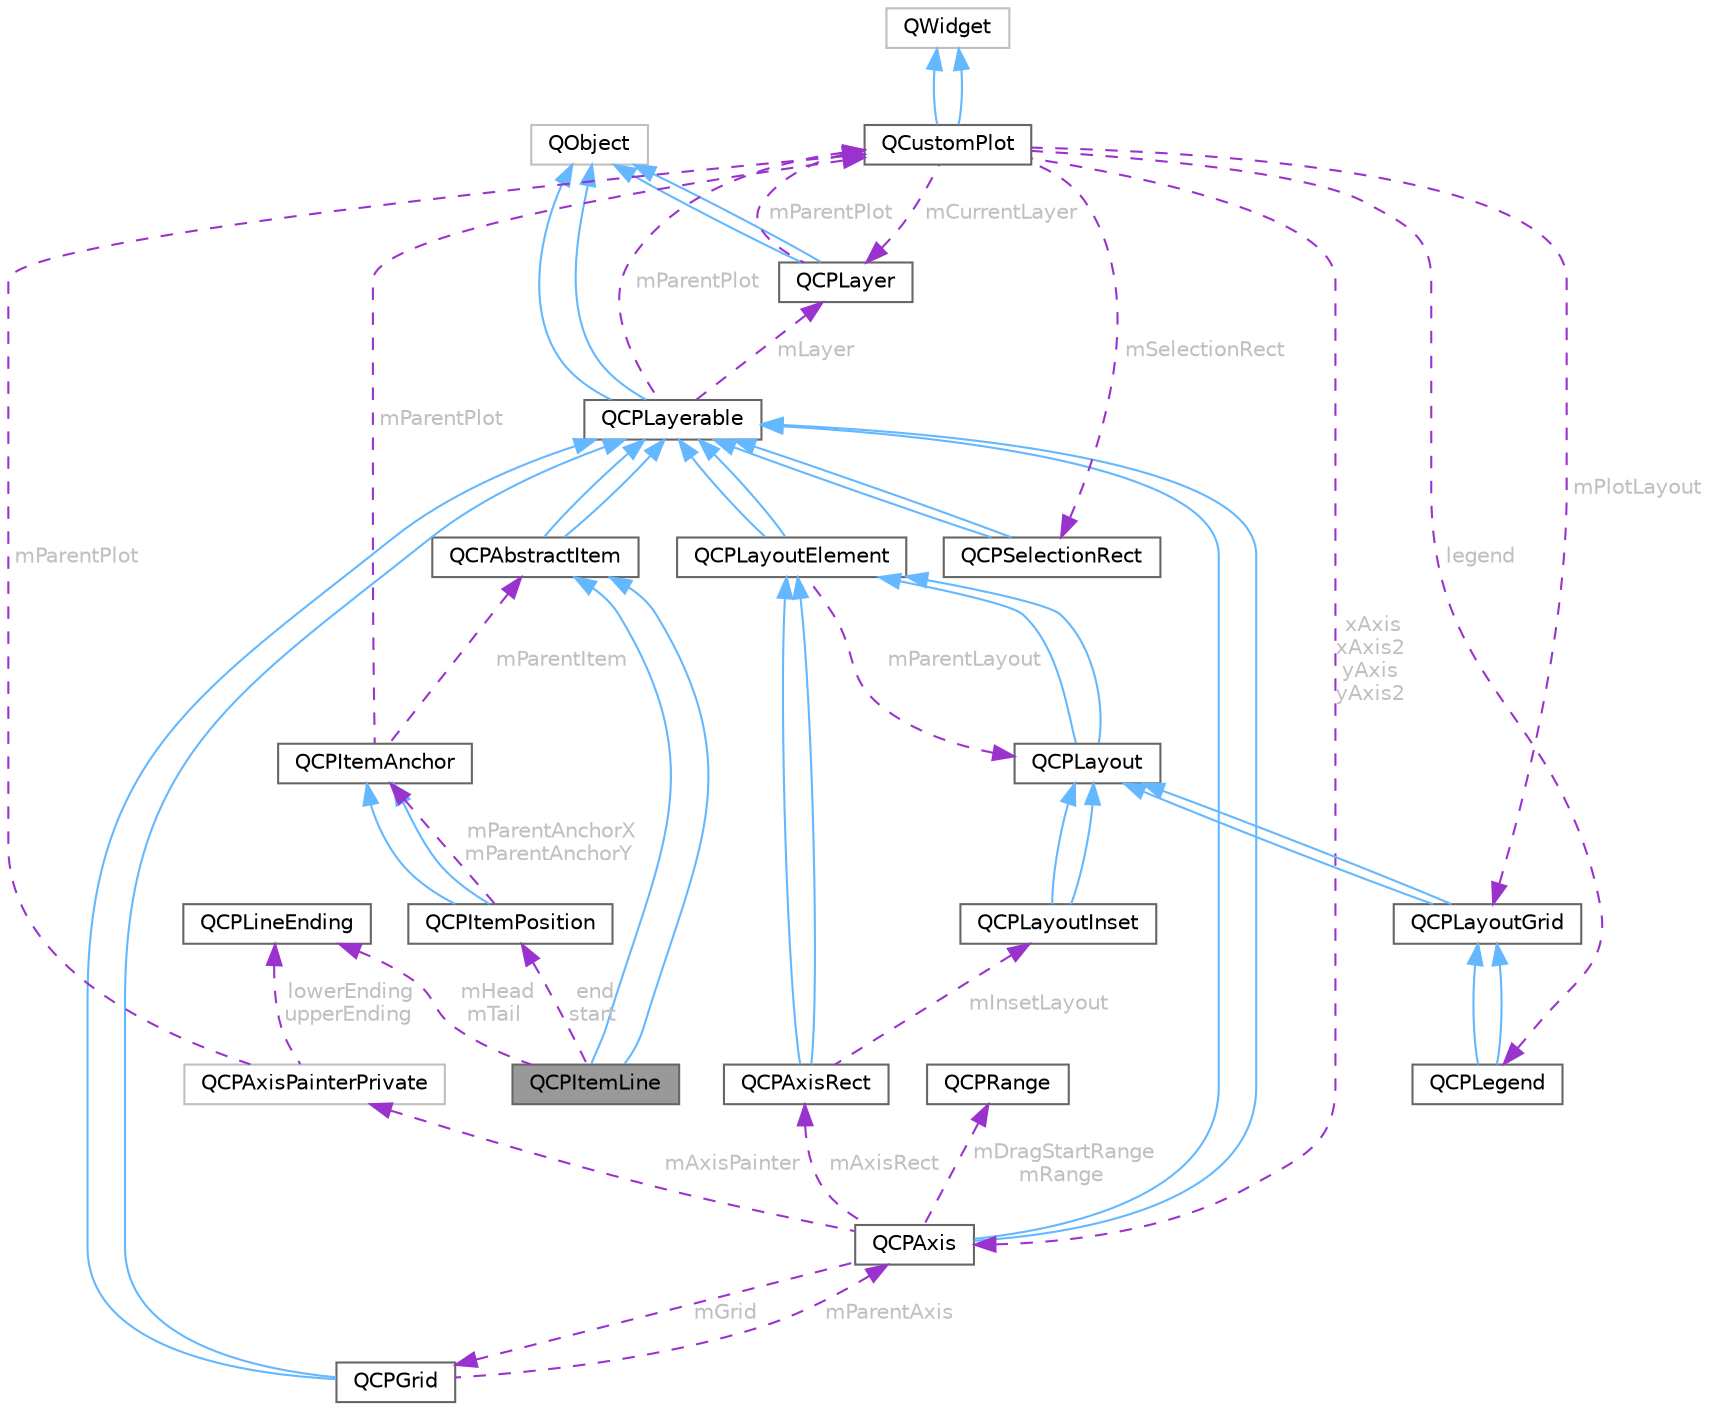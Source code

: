 digraph "QCPItemLine"
{
 // LATEX_PDF_SIZE
  bgcolor="transparent";
  edge [fontname=Helvetica,fontsize=10,labelfontname=Helvetica,labelfontsize=10];
  node [fontname=Helvetica,fontsize=10,shape=box,height=0.2,width=0.4];
  Node1 [id="Node000001",label="QCPItemLine",height=0.2,width=0.4,color="gray40", fillcolor="grey60", style="filled", fontcolor="black",tooltip="A line from one point to another."];
  Node2 -> Node1 [id="edge1_Node000001_Node000002",dir="back",color="steelblue1",style="solid",tooltip=" "];
  Node2 [id="Node000002",label="QCPAbstractItem",height=0.2,width=0.4,color="gray40", fillcolor="white", style="filled",URL="$class_q_c_p_abstract_item.html",tooltip="The abstract base class for all items in a plot."];
  Node3 -> Node2 [id="edge2_Node000002_Node000003",dir="back",color="steelblue1",style="solid",tooltip=" "];
  Node3 [id="Node000003",label="QCPLayerable",height=0.2,width=0.4,color="gray40", fillcolor="white", style="filled",URL="$class_q_c_p_layerable.html",tooltip="Base class for all drawable objects."];
  Node4 -> Node3 [id="edge3_Node000003_Node000004",dir="back",color="steelblue1",style="solid",tooltip=" "];
  Node4 [id="Node000004",label="QObject",height=0.2,width=0.4,color="grey75", fillcolor="white", style="filled",tooltip=" "];
  Node4 -> Node3 [id="edge4_Node000003_Node000004",dir="back",color="steelblue1",style="solid",tooltip=" "];
  Node5 -> Node3 [id="edge5_Node000003_Node000005",dir="back",color="darkorchid3",style="dashed",tooltip=" ",label=" mParentPlot",fontcolor="grey" ];
  Node5 [id="Node000005",label="QCustomPlot",height=0.2,width=0.4,color="gray40", fillcolor="white", style="filled",URL="$class_q_custom_plot.html",tooltip="The central class of the library. This is the QWidget which displays the plot and interacts with the ..."];
  Node6 -> Node5 [id="edge6_Node000005_Node000006",dir="back",color="steelblue1",style="solid",tooltip=" "];
  Node6 [id="Node000006",label="QWidget",height=0.2,width=0.4,color="grey75", fillcolor="white", style="filled",tooltip=" "];
  Node6 -> Node5 [id="edge7_Node000005_Node000006",dir="back",color="steelblue1",style="solid",tooltip=" "];
  Node7 -> Node5 [id="edge8_Node000005_Node000007",dir="back",color="darkorchid3",style="dashed",tooltip=" ",label=" xAxis\nxAxis2\nyAxis\nyAxis2",fontcolor="grey" ];
  Node7 [id="Node000007",label="QCPAxis",height=0.2,width=0.4,color="gray40", fillcolor="white", style="filled",URL="$class_q_c_p_axis.html",tooltip="Manages a single axis inside a QCustomPlot."];
  Node3 -> Node7 [id="edge9_Node000007_Node000003",dir="back",color="steelblue1",style="solid",tooltip=" "];
  Node3 -> Node7 [id="edge10_Node000007_Node000003",dir="back",color="steelblue1",style="solid",tooltip=" "];
  Node8 -> Node7 [id="edge11_Node000007_Node000008",dir="back",color="darkorchid3",style="dashed",tooltip=" ",label=" mAxisRect",fontcolor="grey" ];
  Node8 [id="Node000008",label="QCPAxisRect",height=0.2,width=0.4,color="gray40", fillcolor="white", style="filled",URL="$class_q_c_p_axis_rect.html",tooltip="Holds multiple axes and arranges them in a rectangular shape."];
  Node9 -> Node8 [id="edge12_Node000008_Node000009",dir="back",color="steelblue1",style="solid",tooltip=" "];
  Node9 [id="Node000009",label="QCPLayoutElement",height=0.2,width=0.4,color="gray40", fillcolor="white", style="filled",URL="$class_q_c_p_layout_element.html",tooltip="The abstract base class for all objects that form the layout system."];
  Node3 -> Node9 [id="edge13_Node000009_Node000003",dir="back",color="steelblue1",style="solid",tooltip=" "];
  Node3 -> Node9 [id="edge14_Node000009_Node000003",dir="back",color="steelblue1",style="solid",tooltip=" "];
  Node10 -> Node9 [id="edge15_Node000009_Node000010",dir="back",color="darkorchid3",style="dashed",tooltip=" ",label=" mParentLayout",fontcolor="grey" ];
  Node10 [id="Node000010",label="QCPLayout",height=0.2,width=0.4,color="gray40", fillcolor="white", style="filled",URL="$class_q_c_p_layout.html",tooltip="The abstract base class for layouts."];
  Node9 -> Node10 [id="edge16_Node000010_Node000009",dir="back",color="steelblue1",style="solid",tooltip=" "];
  Node9 -> Node10 [id="edge17_Node000010_Node000009",dir="back",color="steelblue1",style="solid",tooltip=" "];
  Node9 -> Node8 [id="edge18_Node000008_Node000009",dir="back",color="steelblue1",style="solid",tooltip=" "];
  Node11 -> Node8 [id="edge19_Node000008_Node000011",dir="back",color="darkorchid3",style="dashed",tooltip=" ",label=" mInsetLayout",fontcolor="grey" ];
  Node11 [id="Node000011",label="QCPLayoutInset",height=0.2,width=0.4,color="gray40", fillcolor="white", style="filled",URL="$class_q_c_p_layout_inset.html",tooltip="A layout that places child elements aligned to the border or arbitrarily positioned."];
  Node10 -> Node11 [id="edge20_Node000011_Node000010",dir="back",color="steelblue1",style="solid",tooltip=" "];
  Node10 -> Node11 [id="edge21_Node000011_Node000010",dir="back",color="steelblue1",style="solid",tooltip=" "];
  Node12 -> Node7 [id="edge22_Node000007_Node000012",dir="back",color="darkorchid3",style="dashed",tooltip=" ",label=" mDragStartRange\nmRange",fontcolor="grey" ];
  Node12 [id="Node000012",label="QCPRange",height=0.2,width=0.4,color="gray40", fillcolor="white", style="filled",URL="$class_q_c_p_range.html",tooltip="Represents the range an axis is encompassing."];
  Node13 -> Node7 [id="edge23_Node000007_Node000013",dir="back",color="darkorchid3",style="dashed",tooltip=" ",label=" mGrid",fontcolor="grey" ];
  Node13 [id="Node000013",label="QCPGrid",height=0.2,width=0.4,color="gray40", fillcolor="white", style="filled",URL="$class_q_c_p_grid.html",tooltip="Responsible for drawing the grid of a QCPAxis."];
  Node3 -> Node13 [id="edge24_Node000013_Node000003",dir="back",color="steelblue1",style="solid",tooltip=" "];
  Node3 -> Node13 [id="edge25_Node000013_Node000003",dir="back",color="steelblue1",style="solid",tooltip=" "];
  Node7 -> Node13 [id="edge26_Node000013_Node000007",dir="back",color="darkorchid3",style="dashed",tooltip=" ",label=" mParentAxis",fontcolor="grey" ];
  Node14 -> Node7 [id="edge27_Node000007_Node000014",dir="back",color="darkorchid3",style="dashed",tooltip=" ",label=" mAxisPainter",fontcolor="grey" ];
  Node14 [id="Node000014",label="QCPAxisPainterPrivate",height=0.2,width=0.4,color="grey75", fillcolor="white", style="filled",URL="$class_q_c_p_axis_painter_private.html",tooltip=" "];
  Node15 -> Node14 [id="edge28_Node000014_Node000015",dir="back",color="darkorchid3",style="dashed",tooltip=" ",label=" lowerEnding\nupperEnding",fontcolor="grey" ];
  Node15 [id="Node000015",label="QCPLineEnding",height=0.2,width=0.4,color="gray40", fillcolor="white", style="filled",URL="$class_q_c_p_line_ending.html",tooltip="Handles the different ending decorations for line-like items."];
  Node5 -> Node14 [id="edge29_Node000014_Node000005",dir="back",color="darkorchid3",style="dashed",tooltip=" ",label=" mParentPlot",fontcolor="grey" ];
  Node16 -> Node5 [id="edge30_Node000005_Node000016",dir="back",color="darkorchid3",style="dashed",tooltip=" ",label=" legend",fontcolor="grey" ];
  Node16 [id="Node000016",label="QCPLegend",height=0.2,width=0.4,color="gray40", fillcolor="white", style="filled",URL="$class_q_c_p_legend.html",tooltip="Manages a legend inside a QCustomPlot."];
  Node17 -> Node16 [id="edge31_Node000016_Node000017",dir="back",color="steelblue1",style="solid",tooltip=" "];
  Node17 [id="Node000017",label="QCPLayoutGrid",height=0.2,width=0.4,color="gray40", fillcolor="white", style="filled",URL="$class_q_c_p_layout_grid.html",tooltip="A layout that arranges child elements in a grid."];
  Node10 -> Node17 [id="edge32_Node000017_Node000010",dir="back",color="steelblue1",style="solid",tooltip=" "];
  Node10 -> Node17 [id="edge33_Node000017_Node000010",dir="back",color="steelblue1",style="solid",tooltip=" "];
  Node17 -> Node16 [id="edge34_Node000016_Node000017",dir="back",color="steelblue1",style="solid",tooltip=" "];
  Node17 -> Node5 [id="edge35_Node000005_Node000017",dir="back",color="darkorchid3",style="dashed",tooltip=" ",label=" mPlotLayout",fontcolor="grey" ];
  Node18 -> Node5 [id="edge36_Node000005_Node000018",dir="back",color="darkorchid3",style="dashed",tooltip=" ",label=" mCurrentLayer",fontcolor="grey" ];
  Node18 [id="Node000018",label="QCPLayer",height=0.2,width=0.4,color="gray40", fillcolor="white", style="filled",URL="$class_q_c_p_layer.html",tooltip="A layer that may contain objects, to control the rendering order."];
  Node4 -> Node18 [id="edge37_Node000018_Node000004",dir="back",color="steelblue1",style="solid",tooltip=" "];
  Node4 -> Node18 [id="edge38_Node000018_Node000004",dir="back",color="steelblue1",style="solid",tooltip=" "];
  Node5 -> Node18 [id="edge39_Node000018_Node000005",dir="back",color="darkorchid3",style="dashed",tooltip=" ",label=" mParentPlot",fontcolor="grey" ];
  Node19 -> Node5 [id="edge40_Node000005_Node000019",dir="back",color="darkorchid3",style="dashed",tooltip=" ",label=" mSelectionRect",fontcolor="grey" ];
  Node19 [id="Node000019",label="QCPSelectionRect",height=0.2,width=0.4,color="gray40", fillcolor="white", style="filled",URL="$class_q_c_p_selection_rect.html",tooltip="Provides rect/rubber-band data selection and range zoom interaction."];
  Node3 -> Node19 [id="edge41_Node000019_Node000003",dir="back",color="steelblue1",style="solid",tooltip=" "];
  Node3 -> Node19 [id="edge42_Node000019_Node000003",dir="back",color="steelblue1",style="solid",tooltip=" "];
  Node18 -> Node3 [id="edge43_Node000003_Node000018",dir="back",color="darkorchid3",style="dashed",tooltip=" ",label=" mLayer",fontcolor="grey" ];
  Node3 -> Node2 [id="edge44_Node000002_Node000003",dir="back",color="steelblue1",style="solid",tooltip=" "];
  Node2 -> Node1 [id="edge45_Node000001_Node000002",dir="back",color="steelblue1",style="solid",tooltip=" "];
  Node20 -> Node1 [id="edge46_Node000001_Node000020",dir="back",color="darkorchid3",style="dashed",tooltip=" ",label=" end\nstart",fontcolor="grey" ];
  Node20 [id="Node000020",label="QCPItemPosition",height=0.2,width=0.4,color="gray40", fillcolor="white", style="filled",URL="$class_q_c_p_item_position.html",tooltip="Manages the position of an item."];
  Node21 -> Node20 [id="edge47_Node000020_Node000021",dir="back",color="steelblue1",style="solid",tooltip=" "];
  Node21 [id="Node000021",label="QCPItemAnchor",height=0.2,width=0.4,color="gray40", fillcolor="white", style="filled",URL="$class_q_c_p_item_anchor.html",tooltip="An anchor of an item to which positions can be attached to."];
  Node5 -> Node21 [id="edge48_Node000021_Node000005",dir="back",color="darkorchid3",style="dashed",tooltip=" ",label=" mParentPlot",fontcolor="grey" ];
  Node2 -> Node21 [id="edge49_Node000021_Node000002",dir="back",color="darkorchid3",style="dashed",tooltip=" ",label=" mParentItem",fontcolor="grey" ];
  Node21 -> Node20 [id="edge50_Node000020_Node000021",dir="back",color="steelblue1",style="solid",tooltip=" "];
  Node21 -> Node20 [id="edge51_Node000020_Node000021",dir="back",color="darkorchid3",style="dashed",tooltip=" ",label=" mParentAnchorX\nmParentAnchorY",fontcolor="grey" ];
  Node15 -> Node1 [id="edge52_Node000001_Node000015",dir="back",color="darkorchid3",style="dashed",tooltip=" ",label=" mHead\nmTail",fontcolor="grey" ];
}
